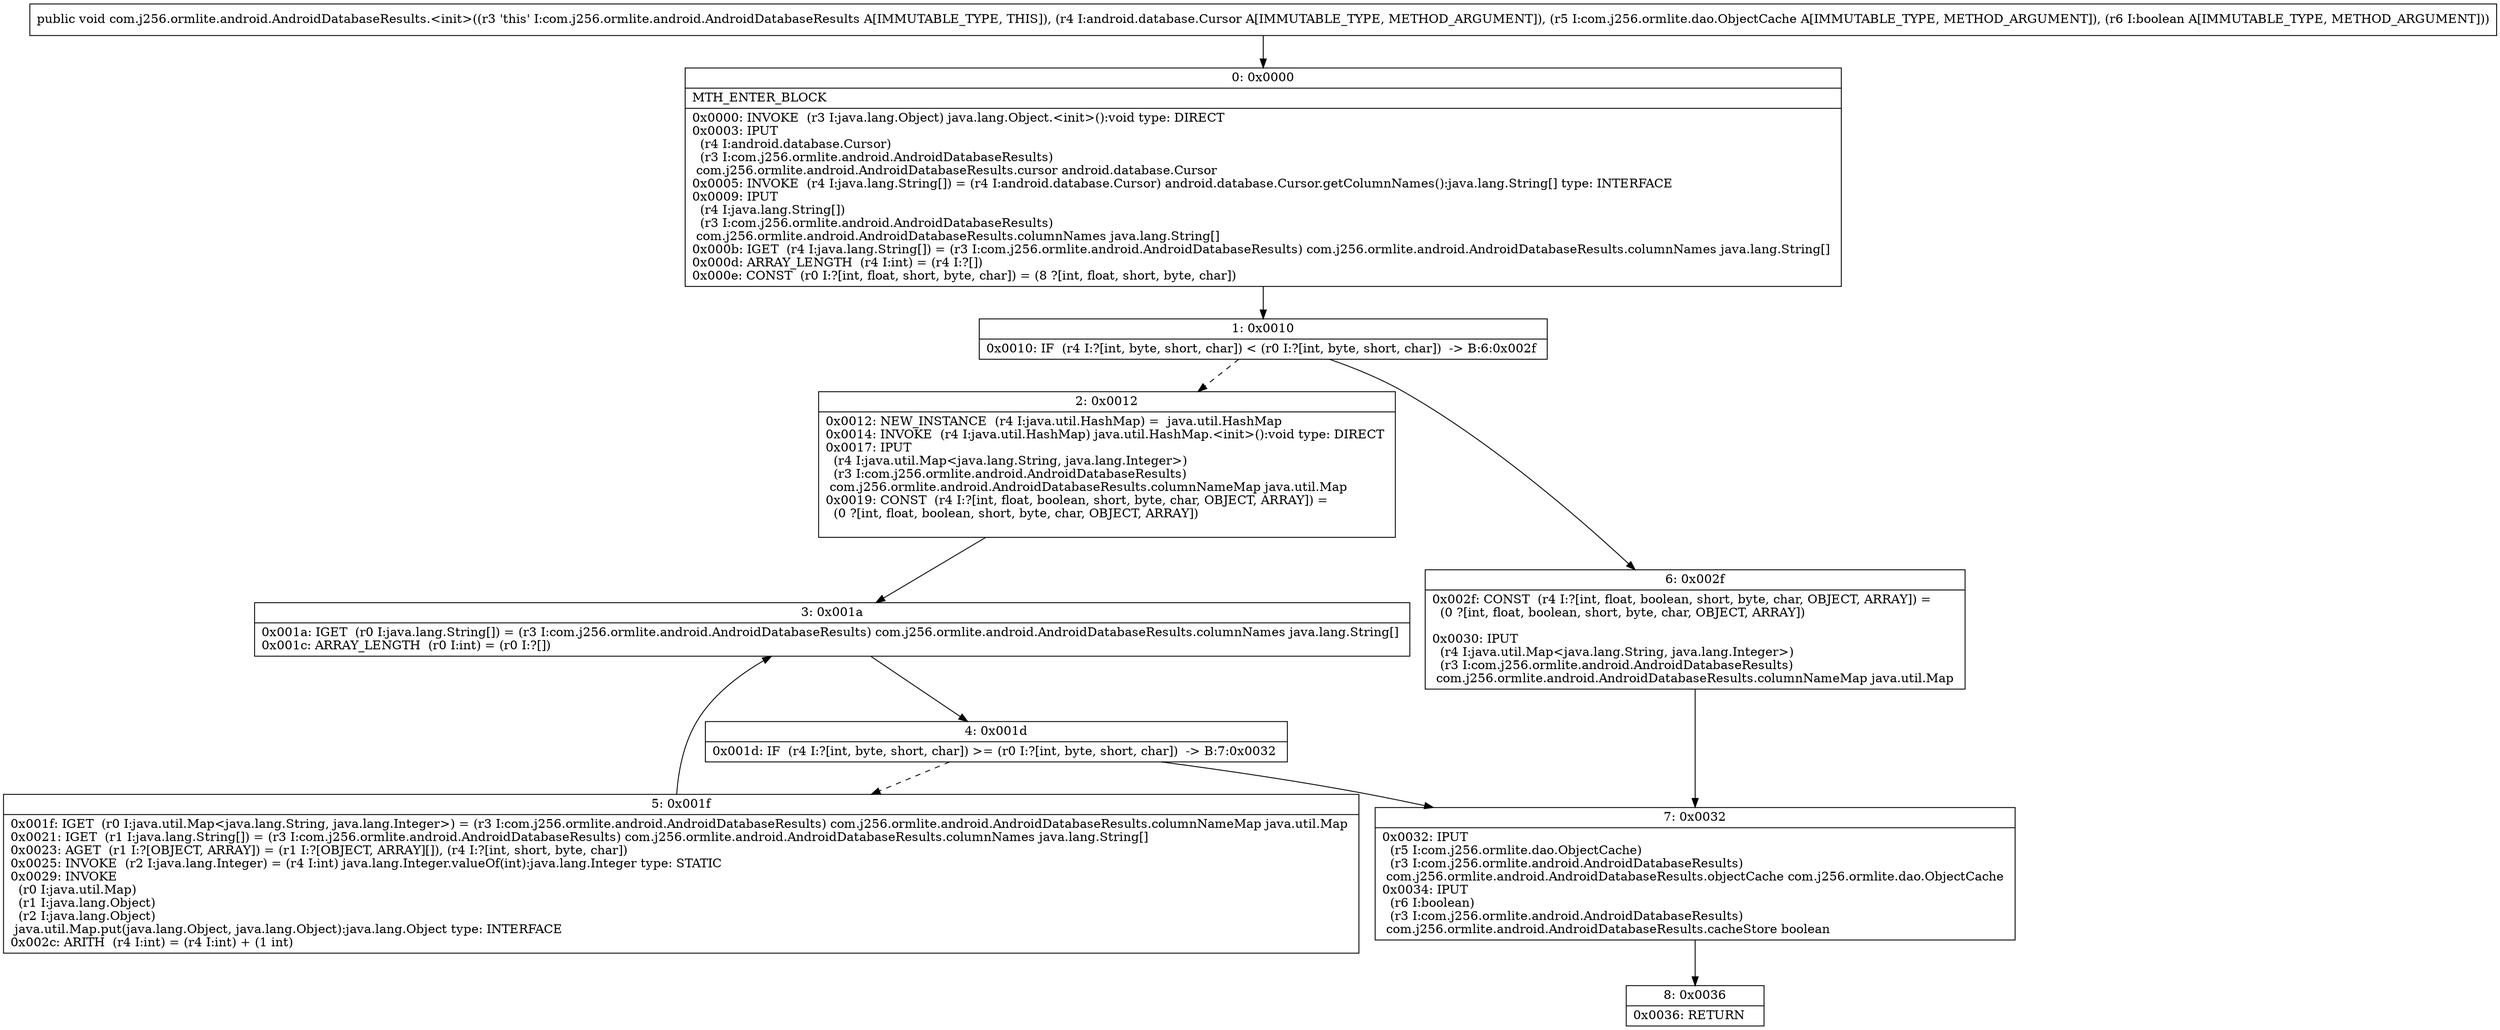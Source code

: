 digraph "CFG forcom.j256.ormlite.android.AndroidDatabaseResults.\<init\>(Landroid\/database\/Cursor;Lcom\/j256\/ormlite\/dao\/ObjectCache;Z)V" {
Node_0 [shape=record,label="{0\:\ 0x0000|MTH_ENTER_BLOCK\l|0x0000: INVOKE  (r3 I:java.lang.Object) java.lang.Object.\<init\>():void type: DIRECT \l0x0003: IPUT  \l  (r4 I:android.database.Cursor)\l  (r3 I:com.j256.ormlite.android.AndroidDatabaseResults)\l com.j256.ormlite.android.AndroidDatabaseResults.cursor android.database.Cursor \l0x0005: INVOKE  (r4 I:java.lang.String[]) = (r4 I:android.database.Cursor) android.database.Cursor.getColumnNames():java.lang.String[] type: INTERFACE \l0x0009: IPUT  \l  (r4 I:java.lang.String[])\l  (r3 I:com.j256.ormlite.android.AndroidDatabaseResults)\l com.j256.ormlite.android.AndroidDatabaseResults.columnNames java.lang.String[] \l0x000b: IGET  (r4 I:java.lang.String[]) = (r3 I:com.j256.ormlite.android.AndroidDatabaseResults) com.j256.ormlite.android.AndroidDatabaseResults.columnNames java.lang.String[] \l0x000d: ARRAY_LENGTH  (r4 I:int) = (r4 I:?[]) \l0x000e: CONST  (r0 I:?[int, float, short, byte, char]) = (8 ?[int, float, short, byte, char]) \l}"];
Node_1 [shape=record,label="{1\:\ 0x0010|0x0010: IF  (r4 I:?[int, byte, short, char]) \< (r0 I:?[int, byte, short, char])  \-\> B:6:0x002f \l}"];
Node_2 [shape=record,label="{2\:\ 0x0012|0x0012: NEW_INSTANCE  (r4 I:java.util.HashMap) =  java.util.HashMap \l0x0014: INVOKE  (r4 I:java.util.HashMap) java.util.HashMap.\<init\>():void type: DIRECT \l0x0017: IPUT  \l  (r4 I:java.util.Map\<java.lang.String, java.lang.Integer\>)\l  (r3 I:com.j256.ormlite.android.AndroidDatabaseResults)\l com.j256.ormlite.android.AndroidDatabaseResults.columnNameMap java.util.Map \l0x0019: CONST  (r4 I:?[int, float, boolean, short, byte, char, OBJECT, ARRAY]) = \l  (0 ?[int, float, boolean, short, byte, char, OBJECT, ARRAY])\l \l}"];
Node_3 [shape=record,label="{3\:\ 0x001a|0x001a: IGET  (r0 I:java.lang.String[]) = (r3 I:com.j256.ormlite.android.AndroidDatabaseResults) com.j256.ormlite.android.AndroidDatabaseResults.columnNames java.lang.String[] \l0x001c: ARRAY_LENGTH  (r0 I:int) = (r0 I:?[]) \l}"];
Node_4 [shape=record,label="{4\:\ 0x001d|0x001d: IF  (r4 I:?[int, byte, short, char]) \>= (r0 I:?[int, byte, short, char])  \-\> B:7:0x0032 \l}"];
Node_5 [shape=record,label="{5\:\ 0x001f|0x001f: IGET  (r0 I:java.util.Map\<java.lang.String, java.lang.Integer\>) = (r3 I:com.j256.ormlite.android.AndroidDatabaseResults) com.j256.ormlite.android.AndroidDatabaseResults.columnNameMap java.util.Map \l0x0021: IGET  (r1 I:java.lang.String[]) = (r3 I:com.j256.ormlite.android.AndroidDatabaseResults) com.j256.ormlite.android.AndroidDatabaseResults.columnNames java.lang.String[] \l0x0023: AGET  (r1 I:?[OBJECT, ARRAY]) = (r1 I:?[OBJECT, ARRAY][]), (r4 I:?[int, short, byte, char]) \l0x0025: INVOKE  (r2 I:java.lang.Integer) = (r4 I:int) java.lang.Integer.valueOf(int):java.lang.Integer type: STATIC \l0x0029: INVOKE  \l  (r0 I:java.util.Map)\l  (r1 I:java.lang.Object)\l  (r2 I:java.lang.Object)\l java.util.Map.put(java.lang.Object, java.lang.Object):java.lang.Object type: INTERFACE \l0x002c: ARITH  (r4 I:int) = (r4 I:int) + (1 int) \l}"];
Node_6 [shape=record,label="{6\:\ 0x002f|0x002f: CONST  (r4 I:?[int, float, boolean, short, byte, char, OBJECT, ARRAY]) = \l  (0 ?[int, float, boolean, short, byte, char, OBJECT, ARRAY])\l \l0x0030: IPUT  \l  (r4 I:java.util.Map\<java.lang.String, java.lang.Integer\>)\l  (r3 I:com.j256.ormlite.android.AndroidDatabaseResults)\l com.j256.ormlite.android.AndroidDatabaseResults.columnNameMap java.util.Map \l}"];
Node_7 [shape=record,label="{7\:\ 0x0032|0x0032: IPUT  \l  (r5 I:com.j256.ormlite.dao.ObjectCache)\l  (r3 I:com.j256.ormlite.android.AndroidDatabaseResults)\l com.j256.ormlite.android.AndroidDatabaseResults.objectCache com.j256.ormlite.dao.ObjectCache \l0x0034: IPUT  \l  (r6 I:boolean)\l  (r3 I:com.j256.ormlite.android.AndroidDatabaseResults)\l com.j256.ormlite.android.AndroidDatabaseResults.cacheStore boolean \l}"];
Node_8 [shape=record,label="{8\:\ 0x0036|0x0036: RETURN   \l}"];
MethodNode[shape=record,label="{public void com.j256.ormlite.android.AndroidDatabaseResults.\<init\>((r3 'this' I:com.j256.ormlite.android.AndroidDatabaseResults A[IMMUTABLE_TYPE, THIS]), (r4 I:android.database.Cursor A[IMMUTABLE_TYPE, METHOD_ARGUMENT]), (r5 I:com.j256.ormlite.dao.ObjectCache A[IMMUTABLE_TYPE, METHOD_ARGUMENT]), (r6 I:boolean A[IMMUTABLE_TYPE, METHOD_ARGUMENT])) }"];
MethodNode -> Node_0;
Node_0 -> Node_1;
Node_1 -> Node_2[style=dashed];
Node_1 -> Node_6;
Node_2 -> Node_3;
Node_3 -> Node_4;
Node_4 -> Node_5[style=dashed];
Node_4 -> Node_7;
Node_5 -> Node_3;
Node_6 -> Node_7;
Node_7 -> Node_8;
}


